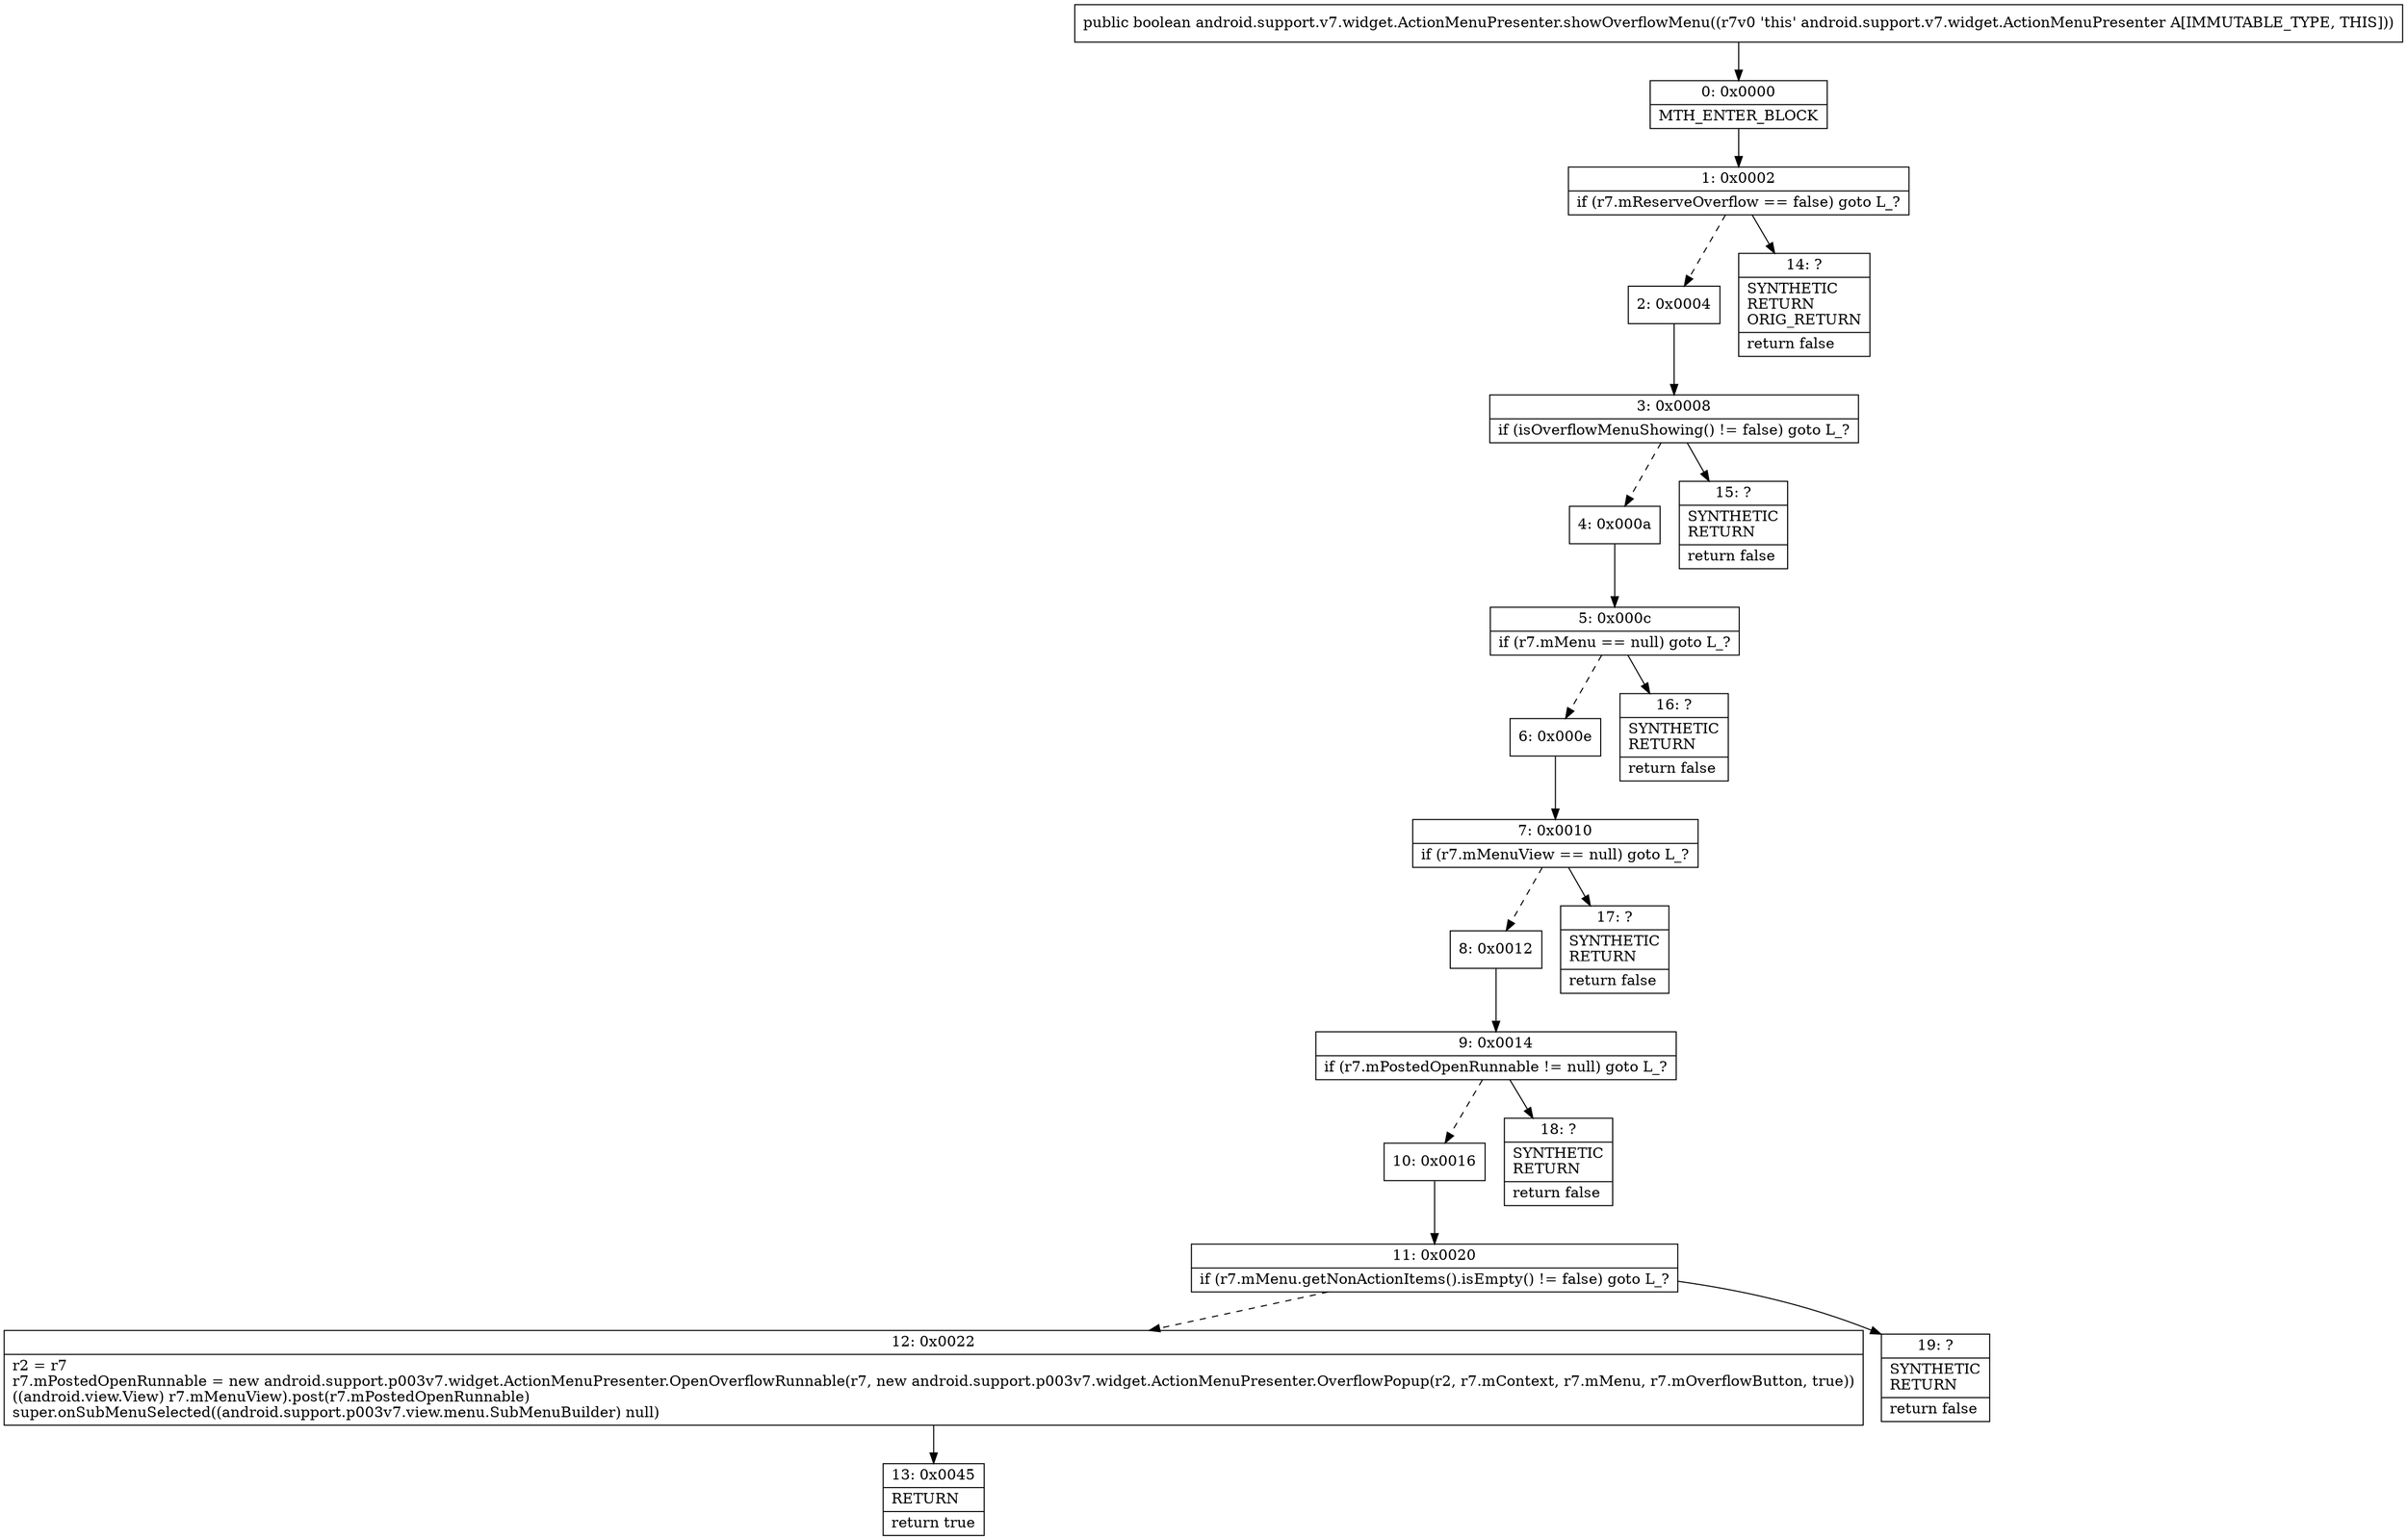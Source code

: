 digraph "CFG forandroid.support.v7.widget.ActionMenuPresenter.showOverflowMenu()Z" {
Node_0 [shape=record,label="{0\:\ 0x0000|MTH_ENTER_BLOCK\l}"];
Node_1 [shape=record,label="{1\:\ 0x0002|if (r7.mReserveOverflow == false) goto L_?\l}"];
Node_2 [shape=record,label="{2\:\ 0x0004}"];
Node_3 [shape=record,label="{3\:\ 0x0008|if (isOverflowMenuShowing() != false) goto L_?\l}"];
Node_4 [shape=record,label="{4\:\ 0x000a}"];
Node_5 [shape=record,label="{5\:\ 0x000c|if (r7.mMenu == null) goto L_?\l}"];
Node_6 [shape=record,label="{6\:\ 0x000e}"];
Node_7 [shape=record,label="{7\:\ 0x0010|if (r7.mMenuView == null) goto L_?\l}"];
Node_8 [shape=record,label="{8\:\ 0x0012}"];
Node_9 [shape=record,label="{9\:\ 0x0014|if (r7.mPostedOpenRunnable != null) goto L_?\l}"];
Node_10 [shape=record,label="{10\:\ 0x0016}"];
Node_11 [shape=record,label="{11\:\ 0x0020|if (r7.mMenu.getNonActionItems().isEmpty() != false) goto L_?\l}"];
Node_12 [shape=record,label="{12\:\ 0x0022|r2 = r7\lr7.mPostedOpenRunnable = new android.support.p003v7.widget.ActionMenuPresenter.OpenOverflowRunnable(r7, new android.support.p003v7.widget.ActionMenuPresenter.OverflowPopup(r2, r7.mContext, r7.mMenu, r7.mOverflowButton, true))\l((android.view.View) r7.mMenuView).post(r7.mPostedOpenRunnable)\lsuper.onSubMenuSelected((android.support.p003v7.view.menu.SubMenuBuilder) null)\l}"];
Node_13 [shape=record,label="{13\:\ 0x0045|RETURN\l|return true\l}"];
Node_14 [shape=record,label="{14\:\ ?|SYNTHETIC\lRETURN\lORIG_RETURN\l|return false\l}"];
Node_15 [shape=record,label="{15\:\ ?|SYNTHETIC\lRETURN\l|return false\l}"];
Node_16 [shape=record,label="{16\:\ ?|SYNTHETIC\lRETURN\l|return false\l}"];
Node_17 [shape=record,label="{17\:\ ?|SYNTHETIC\lRETURN\l|return false\l}"];
Node_18 [shape=record,label="{18\:\ ?|SYNTHETIC\lRETURN\l|return false\l}"];
Node_19 [shape=record,label="{19\:\ ?|SYNTHETIC\lRETURN\l|return false\l}"];
MethodNode[shape=record,label="{public boolean android.support.v7.widget.ActionMenuPresenter.showOverflowMenu((r7v0 'this' android.support.v7.widget.ActionMenuPresenter A[IMMUTABLE_TYPE, THIS])) }"];
MethodNode -> Node_0;
Node_0 -> Node_1;
Node_1 -> Node_2[style=dashed];
Node_1 -> Node_14;
Node_2 -> Node_3;
Node_3 -> Node_4[style=dashed];
Node_3 -> Node_15;
Node_4 -> Node_5;
Node_5 -> Node_6[style=dashed];
Node_5 -> Node_16;
Node_6 -> Node_7;
Node_7 -> Node_8[style=dashed];
Node_7 -> Node_17;
Node_8 -> Node_9;
Node_9 -> Node_10[style=dashed];
Node_9 -> Node_18;
Node_10 -> Node_11;
Node_11 -> Node_12[style=dashed];
Node_11 -> Node_19;
Node_12 -> Node_13;
}

